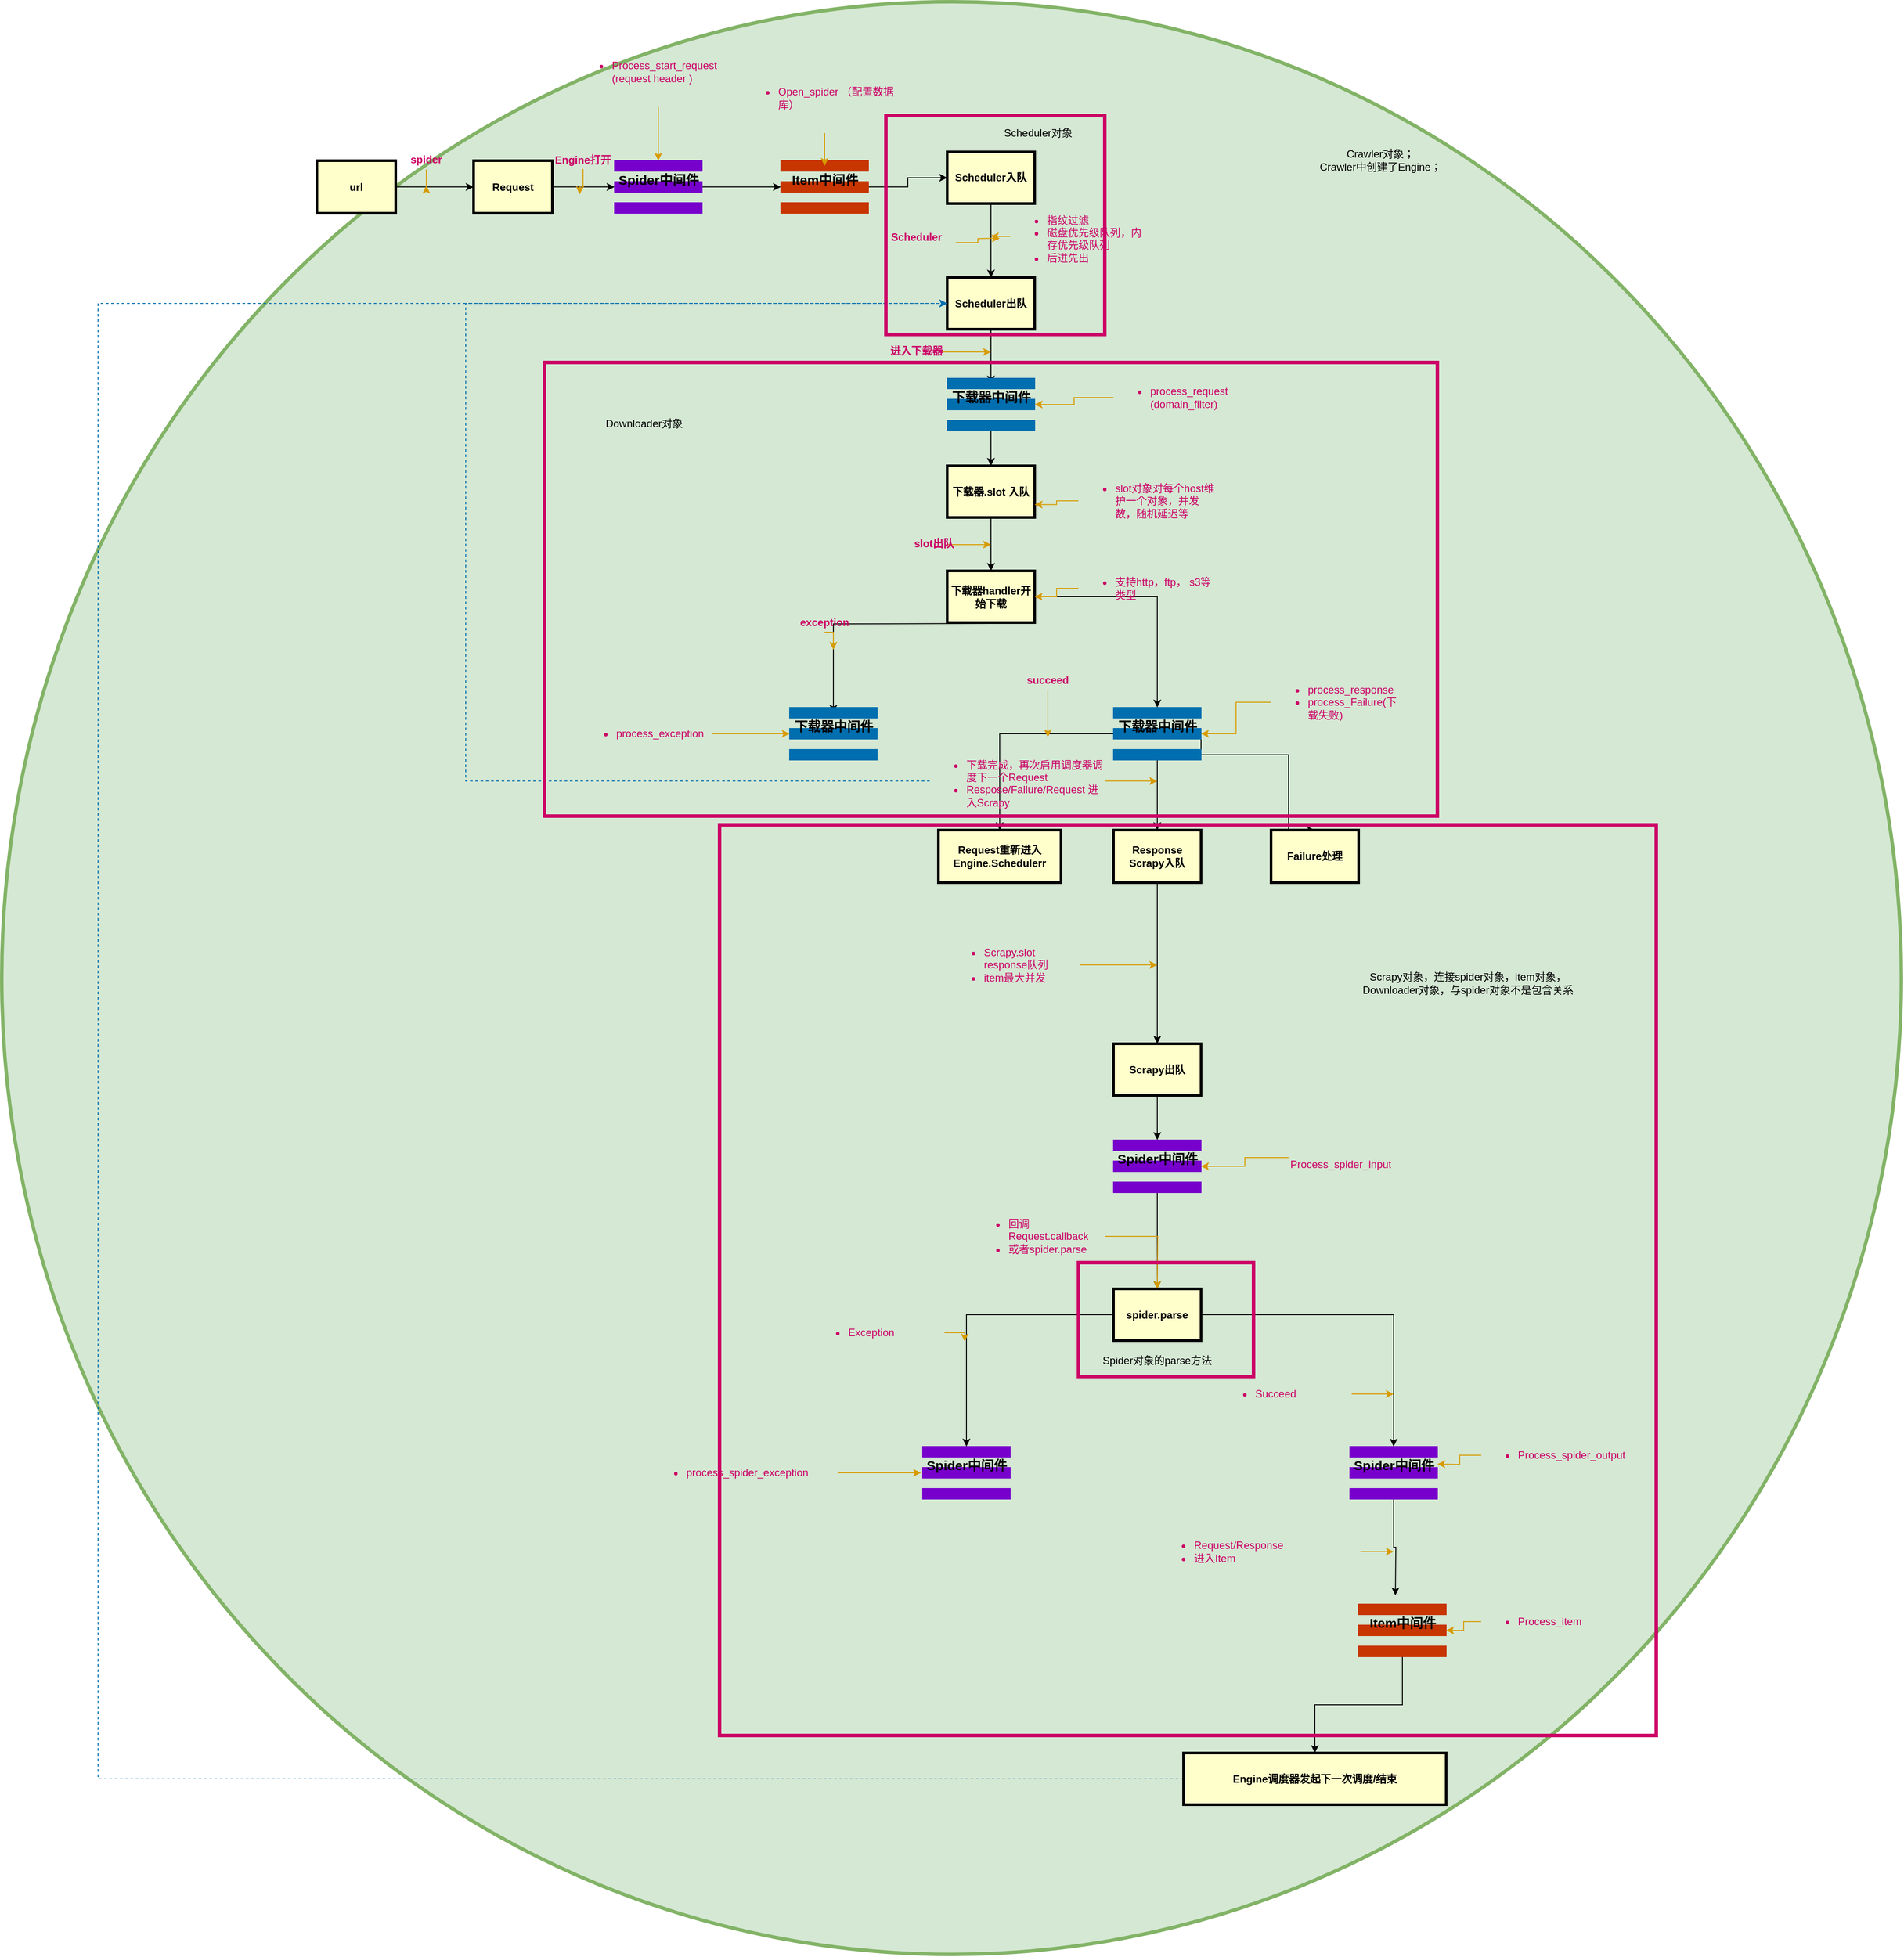 <mxfile version="12.4.9" type="github">
  <diagram name="Page-1" id="c7558073-3199-34d8-9f00-42111426c3f3">
    <mxGraphModel dx="2326" dy="836" grid="1" gridSize="10" guides="1" tooltips="1" connect="1" arrows="1" fold="1" page="1" pageScale="1" pageWidth="826" pageHeight="1169" background="#ffffff" math="0" shadow="0">
      <root>
        <mxCell id="0"/>
        <mxCell id="1" parent="0"/>
        <mxCell id="xk7yoR8FjMYQaXaveC59-111" value="&lt;span style=&quot;color: rgba(0 , 0 , 0 , 0) ; font-family: monospace ; font-size: 0px ; white-space: nowrap&quot;&gt;%3CmxGraphModel%3E%3Croot%3E%3CmxCell%20id%3D%220%22%2F%3E%3CmxCell%20id%3D%221%22%20parent%3D%220%22%2F%3E%3CmxCell%20id%3D%222%22%20value%3D%22%26lt%3Bul%20style%3D%26quot%3Bfont-size%3A%2012px%26quot%3B%26gt%3B%26lt%3Bli%26gt%3B%E6%8C%87%E7%BA%B9%E8%BF%87%E6%BB%A4%26lt%3B%2Fli%26gt%3B%26lt%3Bli%26gt%3B%E7%A3%81%E7%9B%98%E4%BC%98%E5%85%88%E7%BA%A7%E9%98%9F%E5%88%97%EF%BC%8C%E5%86%85%E5%AD%98%E4%BC%98%E5%85%88%E7%BA%A7%E9%98%9F%E5%88%97%26lt%3B%2Fli%26gt%3B%26lt%3Bli%26gt%3B%E5%90%8E%E8%BF%9B%E5%85%88%E5%87%BA%26lt%3B%2Fli%26gt%3B%26lt%3B%2Ful%26gt%3B%22%20style%3D%22text%3BstrokeColor%3Dnone%3BfillColor%3Dnone%3Bhtml%3D1%3BwhiteSpace%3Dwrap%3BverticalAlign%3Dmiddle%3Boverflow%3Dhidden%3BlabelBackgroundColor%3Dnone%3BfontSize%3D34%3BfontColor%3D%23CC0066%3Balign%3Dleft%3B%22%20vertex%3D%221%22%20parent%3D%221%22%3E%3CmxGeometry%20x%3D%22482%22%20y%3D%22308%22%20width%3D%22160%22%20height%3D%2280%22%20as%3D%22geometry%22%2F%3E%3C%2FmxCell%3E%3C%2Froot%3E%3C%2FmxGraphModel%3E&lt;/span&gt;" style="ellipse;whiteSpace=wrap;html=1;labelBackgroundColor=none;strokeColor=#82b366;strokeWidth=4;fillColor=#d5e8d4;fontSize=34;align=left;verticalAlign=top;spacingRight=4;spacingLeft=85;spacingTop=85;" vertex="1" parent="1">
          <mxGeometry x="-670" y="80" width="2170" height="2230" as="geometry"/>
        </mxCell>
        <mxCell id="xk7yoR8FjMYQaXaveC59-119" value="" style="edgeStyle=orthogonalEdgeStyle;rounded=0;orthogonalLoop=1;jettySize=auto;html=1;fontSize=34;fontColor=#0F0F0F;entryX=0;entryY=0.5;entryDx=0;entryDy=0;fillColor=#fff2cc;strokeColor=#000000;" edge="1" parent="1" source="4" target="14">
          <mxGeometry relative="1" as="geometry">
            <mxPoint x="-140" y="291.5" as="targetPoint"/>
          </mxGeometry>
        </mxCell>
        <mxCell id="4" value="url" style="whiteSpace=wrap;align=center;verticalAlign=middle;fontStyle=1;strokeWidth=3;fillColor=#FFFFCC" parent="1" vertex="1">
          <mxGeometry x="-310" y="261.5" width="90" height="60" as="geometry"/>
        </mxCell>
        <mxCell id="xk7yoR8FjMYQaXaveC59-117" value="" style="edgeStyle=orthogonalEdgeStyle;rounded=0;orthogonalLoop=1;jettySize=auto;html=1;fontSize=34;fontColor=#0F0F0F;entryX=0.5;entryY=1;entryDx=0;entryDy=0;" edge="1" parent="1" source="14" target="xk7yoR8FjMYQaXaveC59-192">
          <mxGeometry relative="1" as="geometry">
            <mxPoint x="410" y="281" as="targetPoint"/>
          </mxGeometry>
        </mxCell>
        <mxCell id="14" value="Request" style="whiteSpace=wrap;align=center;verticalAlign=middle;fontStyle=1;strokeWidth=3;fillColor=#FFFFCC" parent="1" vertex="1">
          <mxGeometry x="-131.0" y="261.5" width="90" height="60" as="geometry"/>
        </mxCell>
        <mxCell id="xk7yoR8FjMYQaXaveC59-191" style="edgeStyle=orthogonalEdgeStyle;rounded=0;orthogonalLoop=1;jettySize=auto;html=1;fontSize=34;fontColor=#CC0066;fillColor=#ffe6cc;strokeColor=#d79b00;" edge="1" parent="1" source="52">
          <mxGeometry relative="1" as="geometry">
            <mxPoint x="-185" y="290" as="targetPoint"/>
          </mxGeometry>
        </mxCell>
        <mxCell id="52" value="spider" style="text;spacingTop=-5;align=center;fontColor=#CC0066;fontStyle=1" parent="1" vertex="1">
          <mxGeometry x="-200" y="251.5" width="30" height="20" as="geometry"/>
        </mxCell>
        <mxCell id="xk7yoR8FjMYQaXaveC59-115" value="" style="edgeStyle=orthogonalEdgeStyle;rounded=0;orthogonalLoop=1;jettySize=auto;html=1;fontSize=34;" edge="1" parent="1" source="xk7yoR8FjMYQaXaveC59-93" target="xk7yoR8FjMYQaXaveC59-114">
          <mxGeometry relative="1" as="geometry"/>
        </mxCell>
        <mxCell id="xk7yoR8FjMYQaXaveC59-93" value="Scheduler入队" style="whiteSpace=wrap;align=center;verticalAlign=middle;fontStyle=1;strokeWidth=3;fillColor=#FFFFCC" vertex="1" parent="1">
          <mxGeometry x="410" y="251.5" width="100" height="59" as="geometry"/>
        </mxCell>
        <mxCell id="xk7yoR8FjMYQaXaveC59-124" value="" style="edgeStyle=orthogonalEdgeStyle;rounded=0;orthogonalLoop=1;jettySize=auto;html=1;fontSize=34;fontColor=#CC0066;entryX=0.1;entryY=0.5;entryDx=0;entryDy=0;entryPerimeter=0;" edge="1" parent="1" source="xk7yoR8FjMYQaXaveC59-114" target="xk7yoR8FjMYQaXaveC59-128">
          <mxGeometry relative="1" as="geometry">
            <mxPoint x="460" y="534" as="targetPoint"/>
          </mxGeometry>
        </mxCell>
        <mxCell id="xk7yoR8FjMYQaXaveC59-114" value="Scheduler出队" style="whiteSpace=wrap;align=center;verticalAlign=middle;fontStyle=1;strokeWidth=3;fillColor=#FFFFCC" vertex="1" parent="1">
          <mxGeometry x="410" y="395" width="100" height="59" as="geometry"/>
        </mxCell>
        <mxCell id="xk7yoR8FjMYQaXaveC59-156" value="" style="edgeStyle=orthogonalEdgeStyle;rounded=0;orthogonalLoop=1;jettySize=auto;html=1;fontSize=34;fontColor=#CC0066;fillColor=#ffe6cc;strokeColor=#d79b00;" edge="1" parent="1" source="xk7yoR8FjMYQaXaveC59-95">
          <mxGeometry relative="1" as="geometry">
            <mxPoint x="-10" y="300" as="targetPoint"/>
          </mxGeometry>
        </mxCell>
        <mxCell id="xk7yoR8FjMYQaXaveC59-95" value="Engine打开" style="text;spacingTop=-5;align=center;fontColor=#CC0066;fontStyle=1" vertex="1" parent="1">
          <mxGeometry x="-21" y="252" width="30" height="19" as="geometry"/>
        </mxCell>
        <mxCell id="xk7yoR8FjMYQaXaveC59-162" style="edgeStyle=orthogonalEdgeStyle;rounded=0;orthogonalLoop=1;jettySize=auto;html=1;fontSize=34;fontColor=#CC0066;fillColor=#ffe6cc;strokeColor=#d79b00;" edge="1" parent="1" source="xk7yoR8FjMYQaXaveC59-125">
          <mxGeometry relative="1" as="geometry">
            <mxPoint x="470" y="350" as="targetPoint"/>
          </mxGeometry>
        </mxCell>
        <mxCell id="xk7yoR8FjMYQaXaveC59-125" value="Scheduler" style="text;spacingTop=-5;align=center;fontColor=#CC0066;fontStyle=1" vertex="1" parent="1">
          <mxGeometry x="330" y="340" width="90" height="30" as="geometry"/>
        </mxCell>
        <mxCell id="xk7yoR8FjMYQaXaveC59-151" style="edgeStyle=orthogonalEdgeStyle;rounded=0;orthogonalLoop=1;jettySize=auto;html=1;entryX=-0.5;entryY=0.5;entryDx=0;entryDy=0;entryPerimeter=0;fontSize=34;fontColor=#CC0066;fillColor=#ffe6cc;strokeColor=#d79b00;" edge="1" parent="1" source="xk7yoR8FjMYQaXaveC59-126" target="xk7yoR8FjMYQaXaveC59-128">
          <mxGeometry relative="1" as="geometry"/>
        </mxCell>
        <mxCell id="xk7yoR8FjMYQaXaveC59-126" value="进入下载器" style="text;spacingTop=-5;align=center;fontColor=#CC0066;fontStyle=1" vertex="1" parent="1">
          <mxGeometry x="350" y="470" width="50" height="20" as="geometry"/>
        </mxCell>
        <mxCell id="xk7yoR8FjMYQaXaveC59-144" value="" style="edgeStyle=orthogonalEdgeStyle;rounded=0;orthogonalLoop=1;jettySize=auto;html=1;fontSize=34;fontColor=#CC0066;" edge="1" parent="1" source="xk7yoR8FjMYQaXaveC59-128" target="xk7yoR8FjMYQaXaveC59-138">
          <mxGeometry relative="1" as="geometry"/>
        </mxCell>
        <mxCell id="xk7yoR8FjMYQaXaveC59-128" value="&lt;p&gt;&lt;span style=&quot;font-size: 15px&quot;&gt;&lt;b&gt;&lt;font color=&quot;#000000&quot;&gt;下载器中间件&lt;/font&gt;&lt;/b&gt;&lt;/span&gt;&lt;/p&gt;" style="shape=parallelMarker;direction=south;html=1;outlineConnect=0;labelBackgroundColor=none;strokeColor=#006EAF;strokeWidth=4;fillColor=#1ba1e2;fontSize=34;fontColor=#ffffff;align=center;verticalAlign=middle;spacingBottom=30;" vertex="1" parent="1">
          <mxGeometry x="410" y="510" width="100" height="60" as="geometry"/>
        </mxCell>
        <mxCell id="xk7yoR8FjMYQaXaveC59-132" style="edgeStyle=orthogonalEdgeStyle;rounded=0;orthogonalLoop=1;jettySize=auto;html=1;fontSize=34;fontColor=#CC0066;fillColor=#ffe6cc;strokeColor=#d79b00;" edge="1" parent="1" source="xk7yoR8FjMYQaXaveC59-131">
          <mxGeometry relative="1" as="geometry">
            <mxPoint x="460" y="348" as="targetPoint"/>
          </mxGeometry>
        </mxCell>
        <mxCell id="xk7yoR8FjMYQaXaveC59-131" value="&lt;ul style=&quot;font-size: 12px&quot;&gt;&lt;li&gt;指纹过滤&lt;/li&gt;&lt;li&gt;磁盘优先级队列，内存优先级队列&lt;/li&gt;&lt;li&gt;后进先出&lt;/li&gt;&lt;/ul&gt;" style="text;strokeColor=none;fillColor=none;html=1;whiteSpace=wrap;verticalAlign=middle;overflow=hidden;labelBackgroundColor=none;fontSize=34;fontColor=#CC0066;align=left;" vertex="1" parent="1">
          <mxGeometry x="482" y="308" width="160" height="80" as="geometry"/>
        </mxCell>
        <mxCell id="xk7yoR8FjMYQaXaveC59-137" style="edgeStyle=orthogonalEdgeStyle;rounded=0;orthogonalLoop=1;jettySize=auto;html=1;fontSize=34;fontColor=#CC0066;fillColor=#ffe6cc;strokeColor=#d79b00;" edge="1" parent="1" source="xk7yoR8FjMYQaXaveC59-133" target="xk7yoR8FjMYQaXaveC59-128">
          <mxGeometry relative="1" as="geometry"/>
        </mxCell>
        <mxCell id="xk7yoR8FjMYQaXaveC59-133" value="&lt;ul style=&quot;font-size: 12px&quot;&gt;&lt;li&gt;process_request (domain_filter)&lt;/li&gt;&lt;/ul&gt;" style="text;strokeColor=none;fillColor=none;html=1;whiteSpace=wrap;verticalAlign=middle;overflow=hidden;labelBackgroundColor=none;fontSize=34;fontColor=#CC0066;align=left;" vertex="1" parent="1">
          <mxGeometry x="600" y="492" width="152" height="80" as="geometry"/>
        </mxCell>
        <mxCell id="xk7yoR8FjMYQaXaveC59-145" value="" style="edgeStyle=orthogonalEdgeStyle;rounded=0;orthogonalLoop=1;jettySize=auto;html=1;fontSize=34;fontColor=#CC0066;" edge="1" parent="1" source="xk7yoR8FjMYQaXaveC59-138" target="xk7yoR8FjMYQaXaveC59-142">
          <mxGeometry relative="1" as="geometry"/>
        </mxCell>
        <mxCell id="xk7yoR8FjMYQaXaveC59-138" value="下载器.slot 入队" style="whiteSpace=wrap;align=center;verticalAlign=middle;fontStyle=1;strokeWidth=3;fillColor=#FFFFCC" vertex="1" parent="1">
          <mxGeometry x="410" y="610" width="100" height="59" as="geometry"/>
        </mxCell>
        <mxCell id="xk7yoR8FjMYQaXaveC59-141" style="edgeStyle=orthogonalEdgeStyle;rounded=0;orthogonalLoop=1;jettySize=auto;html=1;entryX=1;entryY=0.75;entryDx=0;entryDy=0;fontSize=34;fontColor=#CC0066;fillColor=#ffe6cc;strokeColor=#d79b00;" edge="1" parent="1" source="xk7yoR8FjMYQaXaveC59-140" target="xk7yoR8FjMYQaXaveC59-138">
          <mxGeometry relative="1" as="geometry"/>
        </mxCell>
        <mxCell id="xk7yoR8FjMYQaXaveC59-140" value="&lt;ul style=&quot;font-size: 12px&quot;&gt;&lt;li&gt;slot对象对每个host维护一个对象，并发数，随机延迟等&lt;/li&gt;&lt;/ul&gt;" style="text;strokeColor=none;fillColor=none;html=1;whiteSpace=wrap;verticalAlign=middle;overflow=hidden;labelBackgroundColor=none;fontSize=34;fontColor=#CC0066;align=left;" vertex="1" parent="1">
          <mxGeometry x="560" y="610" width="160" height="80" as="geometry"/>
        </mxCell>
        <mxCell id="xk7yoR8FjMYQaXaveC59-177" style="edgeStyle=orthogonalEdgeStyle;rounded=0;orthogonalLoop=1;jettySize=auto;html=1;fontSize=34;fontColor=#CC0066;" edge="1" parent="1" source="xk7yoR8FjMYQaXaveC59-142" target="xk7yoR8FjMYQaXaveC59-176">
          <mxGeometry relative="1" as="geometry">
            <Array as="points">
              <mxPoint x="650" y="760"/>
            </Array>
          </mxGeometry>
        </mxCell>
        <mxCell id="xk7yoR8FjMYQaXaveC59-142" value="下载器handler开始下载" style="whiteSpace=wrap;align=center;verticalAlign=middle;fontStyle=1;strokeWidth=3;fillColor=#FFFFCC" vertex="1" parent="1">
          <mxGeometry x="410" y="730" width="100" height="59" as="geometry"/>
        </mxCell>
        <mxCell id="xk7yoR8FjMYQaXaveC59-148" value="" style="edgeStyle=orthogonalEdgeStyle;rounded=0;orthogonalLoop=1;jettySize=auto;html=1;fontSize=34;fontColor=#CC0066;fillColor=#ffe6cc;strokeColor=#d79b00;" edge="1" parent="1" source="xk7yoR8FjMYQaXaveC59-146">
          <mxGeometry relative="1" as="geometry">
            <mxPoint x="460" y="700" as="targetPoint"/>
          </mxGeometry>
        </mxCell>
        <mxCell id="xk7yoR8FjMYQaXaveC59-146" value="slot出队" style="text;spacingTop=-5;align=center;fontColor=#CC0066;fontStyle=1" vertex="1" parent="1">
          <mxGeometry x="380" y="690" width="30" height="20" as="geometry"/>
        </mxCell>
        <mxCell id="xk7yoR8FjMYQaXaveC59-165" style="edgeStyle=orthogonalEdgeStyle;rounded=0;orthogonalLoop=1;jettySize=auto;html=1;entryX=1;entryY=0.5;entryDx=0;entryDy=0;fontSize=34;fontColor=#CC0066;fillColor=#ffe6cc;strokeColor=#d79b00;" edge="1" parent="1" source="xk7yoR8FjMYQaXaveC59-164" target="xk7yoR8FjMYQaXaveC59-142">
          <mxGeometry relative="1" as="geometry"/>
        </mxCell>
        <mxCell id="xk7yoR8FjMYQaXaveC59-164" value="&lt;ul style=&quot;font-size: 12px&quot;&gt;&lt;li&gt;支持http，ftp， s3等类型&lt;/li&gt;&lt;/ul&gt;" style="text;strokeColor=none;fillColor=none;html=1;whiteSpace=wrap;verticalAlign=middle;overflow=hidden;labelBackgroundColor=none;fontSize=34;fontColor=#CC0066;align=left;" vertex="1" parent="1">
          <mxGeometry x="560" y="710" width="160" height="80" as="geometry"/>
        </mxCell>
        <mxCell id="xk7yoR8FjMYQaXaveC59-169" value="" style="edgeStyle=orthogonalEdgeStyle;rounded=0;orthogonalLoop=1;jettySize=auto;html=1;fontSize=34;fontColor=#CC0066;entryX=0.1;entryY=0.5;entryDx=0;entryDy=0;entryPerimeter=0;" edge="1" parent="1" target="xk7yoR8FjMYQaXaveC59-172">
          <mxGeometry relative="1" as="geometry">
            <mxPoint x="460" y="790" as="sourcePoint"/>
            <mxPoint x="280" y="910" as="targetPoint"/>
          </mxGeometry>
        </mxCell>
        <mxCell id="xk7yoR8FjMYQaXaveC59-172" value="&lt;p&gt;&lt;span style=&quot;font-size: 15px&quot;&gt;&lt;b&gt;&lt;font color=&quot;#000000&quot;&gt;下载器中间件&lt;/font&gt;&lt;/b&gt;&lt;/span&gt;&lt;/p&gt;" style="shape=parallelMarker;direction=south;html=1;outlineConnect=0;labelBackgroundColor=none;strokeColor=#006EAF;strokeWidth=4;fillColor=#1ba1e2;fontSize=34;fontColor=#ffffff;align=center;verticalAlign=middle;spacingBottom=30;" vertex="1" parent="1">
          <mxGeometry x="230" y="886" width="100" height="60" as="geometry"/>
        </mxCell>
        <mxCell id="xk7yoR8FjMYQaXaveC59-184" value="" style="edgeStyle=orthogonalEdgeStyle;rounded=0;orthogonalLoop=1;jettySize=auto;html=1;fontSize=34;fontColor=#CC0066;entryX=0.5;entryY=0;entryDx=0;entryDy=0;" edge="1" parent="1" source="xk7yoR8FjMYQaXaveC59-176" target="xk7yoR8FjMYQaXaveC59-182">
          <mxGeometry relative="1" as="geometry">
            <mxPoint x="650" y="1026" as="targetPoint"/>
          </mxGeometry>
        </mxCell>
        <mxCell id="xk7yoR8FjMYQaXaveC59-211" style="edgeStyle=orthogonalEdgeStyle;rounded=0;orthogonalLoop=1;jettySize=auto;html=1;entryX=0.5;entryY=0;entryDx=0;entryDy=0;fontSize=34;fontColor=#CC0066;" edge="1" parent="1" source="xk7yoR8FjMYQaXaveC59-176" target="xk7yoR8FjMYQaXaveC59-210">
          <mxGeometry relative="1" as="geometry"/>
        </mxCell>
        <mxCell id="xk7yoR8FjMYQaXaveC59-212" style="edgeStyle=orthogonalEdgeStyle;rounded=0;orthogonalLoop=1;jettySize=auto;html=1;entryX=0.5;entryY=0;entryDx=0;entryDy=0;fontSize=34;fontColor=#CC0066;exitX=0.5;exitY=0;exitDx=0;exitDy=0;" edge="1" parent="1" source="xk7yoR8FjMYQaXaveC59-176" target="xk7yoR8FjMYQaXaveC59-209">
          <mxGeometry relative="1" as="geometry">
            <mxPoint x="710" y="916" as="sourcePoint"/>
            <Array as="points">
              <mxPoint x="700" y="940"/>
              <mxPoint x="800" y="940"/>
              <mxPoint x="800" y="1026"/>
            </Array>
          </mxGeometry>
        </mxCell>
        <mxCell id="xk7yoR8FjMYQaXaveC59-176" value="&lt;p&gt;&lt;span style=&quot;font-size: 15px&quot;&gt;&lt;b&gt;&lt;font color=&quot;#000000&quot;&gt;下载器中间件&lt;/font&gt;&lt;/b&gt;&lt;/span&gt;&lt;/p&gt;" style="shape=parallelMarker;direction=south;html=1;outlineConnect=0;labelBackgroundColor=none;strokeColor=#006EAF;strokeWidth=4;fillColor=#1ba1e2;fontSize=34;fontColor=#ffffff;align=center;verticalAlign=middle;spacingBottom=30;" vertex="1" parent="1">
          <mxGeometry x="600" y="886" width="100" height="60" as="geometry"/>
        </mxCell>
        <mxCell id="xk7yoR8FjMYQaXaveC59-179" style="edgeStyle=orthogonalEdgeStyle;rounded=0;orthogonalLoop=1;jettySize=auto;html=1;entryX=0.5;entryY=0;entryDx=0;entryDy=0;fontSize=34;fontColor=#CC0066;fillColor=#ffe6cc;strokeColor=#d79b00;" edge="1" parent="1" source="xk7yoR8FjMYQaXaveC59-178" target="xk7yoR8FjMYQaXaveC59-176">
          <mxGeometry relative="1" as="geometry"/>
        </mxCell>
        <mxCell id="xk7yoR8FjMYQaXaveC59-178" value="&lt;ul style=&quot;font-size: 12px&quot;&gt;&lt;li&gt;process_response&amp;nbsp;&lt;/li&gt;&lt;li&gt;process_Failure(下载失败)&lt;/li&gt;&lt;/ul&gt;" style="text;strokeColor=none;fillColor=none;html=1;whiteSpace=wrap;verticalAlign=middle;overflow=hidden;labelBackgroundColor=none;fontSize=34;fontColor=#CC0066;align=left;" vertex="1" parent="1">
          <mxGeometry x="780" y="840" width="152" height="80" as="geometry"/>
        </mxCell>
        <mxCell id="xk7yoR8FjMYQaXaveC59-181" style="edgeStyle=orthogonalEdgeStyle;rounded=0;orthogonalLoop=1;jettySize=auto;html=1;entryX=0.5;entryY=1;entryDx=0;entryDy=0;fontSize=34;fontColor=#CC0066;fillColor=#ffe6cc;strokeColor=#d79b00;" edge="1" parent="1" source="xk7yoR8FjMYQaXaveC59-180" target="xk7yoR8FjMYQaXaveC59-172">
          <mxGeometry relative="1" as="geometry"/>
        </mxCell>
        <mxCell id="xk7yoR8FjMYQaXaveC59-180" value="&lt;ul style=&quot;font-size: 12px&quot;&gt;&lt;li&gt;process_exception&lt;/li&gt;&lt;/ul&gt;" style="text;strokeColor=none;fillColor=none;html=1;whiteSpace=wrap;verticalAlign=middle;overflow=hidden;labelBackgroundColor=none;fontSize=34;fontColor=#CC0066;align=left;" vertex="1" parent="1">
          <mxGeometry x="-10" y="876" width="152" height="80" as="geometry"/>
        </mxCell>
        <mxCell id="xk7yoR8FjMYQaXaveC59-216" style="edgeStyle=orthogonalEdgeStyle;rounded=0;orthogonalLoop=1;jettySize=auto;html=1;entryX=0.5;entryY=0;entryDx=0;entryDy=0;fontSize=34;fontColor=#CC0066;" edge="1" parent="1" source="xk7yoR8FjMYQaXaveC59-182" target="xk7yoR8FjMYQaXaveC59-190">
          <mxGeometry relative="1" as="geometry"/>
        </mxCell>
        <mxCell id="xk7yoR8FjMYQaXaveC59-182" value="Response Scrapy入队" style="whiteSpace=wrap;align=center;verticalAlign=middle;fontStyle=1;strokeWidth=3;fillColor=#FFFFCC" vertex="1" parent="1">
          <mxGeometry x="600" y="1026" width="100" height="60" as="geometry"/>
        </mxCell>
        <mxCell id="xk7yoR8FjMYQaXaveC59-202" style="edgeStyle=orthogonalEdgeStyle;rounded=0;orthogonalLoop=1;jettySize=auto;html=1;entryX=0;entryY=0.5;entryDx=0;entryDy=0;fontSize=34;fontColor=#CC0066;fillColor=#1ba1e2;strokeColor=#006EAF;dashed=1;" edge="1" parent="1" source="xk7yoR8FjMYQaXaveC59-186" target="xk7yoR8FjMYQaXaveC59-114">
          <mxGeometry relative="1" as="geometry">
            <Array as="points">
              <mxPoint x="-140" y="970"/>
              <mxPoint x="-140" y="425"/>
            </Array>
          </mxGeometry>
        </mxCell>
        <mxCell id="xk7yoR8FjMYQaXaveC59-215" style="edgeStyle=orthogonalEdgeStyle;rounded=0;orthogonalLoop=1;jettySize=auto;html=1;fontSize=34;fontColor=#CC0066;fillColor=#ffe6cc;strokeColor=#d79b00;" edge="1" parent="1" source="xk7yoR8FjMYQaXaveC59-186">
          <mxGeometry relative="1" as="geometry">
            <mxPoint x="650" y="970" as="targetPoint"/>
          </mxGeometry>
        </mxCell>
        <mxCell id="xk7yoR8FjMYQaXaveC59-186" value="&lt;ul style=&quot;font-size: 12px&quot;&gt;&lt;li&gt;下载完成，再次启用调度器调度下一个Request&lt;/li&gt;&lt;li&gt;Respose/Failure/Request 进入Scrapy&lt;/li&gt;&lt;/ul&gt;" style="text;strokeColor=none;fillColor=none;html=1;whiteSpace=wrap;verticalAlign=middle;overflow=hidden;labelBackgroundColor=none;fontSize=34;fontColor=#CC0066;align=left;" vertex="1" parent="1">
          <mxGeometry x="390" y="930" width="200" height="80" as="geometry"/>
        </mxCell>
        <mxCell id="xk7yoR8FjMYQaXaveC59-223" style="edgeStyle=orthogonalEdgeStyle;rounded=0;orthogonalLoop=1;jettySize=auto;html=1;fontSize=34;fontColor=#CC0066;" edge="1" parent="1" source="xk7yoR8FjMYQaXaveC59-190" target="xk7yoR8FjMYQaXaveC59-219">
          <mxGeometry relative="1" as="geometry"/>
        </mxCell>
        <mxCell id="xk7yoR8FjMYQaXaveC59-190" value="Scrapy出队" style="whiteSpace=wrap;align=center;verticalAlign=middle;fontStyle=1;strokeWidth=3;fillColor=#FFFFCC" vertex="1" parent="1">
          <mxGeometry x="600" y="1270" width="100" height="59" as="geometry"/>
        </mxCell>
        <mxCell id="xk7yoR8FjMYQaXaveC59-193" style="edgeStyle=orthogonalEdgeStyle;rounded=0;orthogonalLoop=1;jettySize=auto;html=1;entryX=0;entryY=0.5;entryDx=0;entryDy=0;fontSize=34;fontColor=#CC0066;" edge="1" parent="1" source="xk7yoR8FjMYQaXaveC59-196" target="xk7yoR8FjMYQaXaveC59-93">
          <mxGeometry relative="1" as="geometry"/>
        </mxCell>
        <mxCell id="xk7yoR8FjMYQaXaveC59-198" style="edgeStyle=orthogonalEdgeStyle;rounded=0;orthogonalLoop=1;jettySize=auto;html=1;entryX=0.5;entryY=1;entryDx=0;entryDy=0;fontSize=34;fontColor=#CC0066;" edge="1" parent="1" source="xk7yoR8FjMYQaXaveC59-192" target="xk7yoR8FjMYQaXaveC59-196">
          <mxGeometry relative="1" as="geometry"/>
        </mxCell>
        <mxCell id="xk7yoR8FjMYQaXaveC59-192" value="&lt;p&gt;&lt;span style=&quot;font-size: 15px&quot;&gt;&lt;b&gt;&lt;font color=&quot;#000000&quot;&gt;Spider中间件&lt;/font&gt;&lt;/b&gt;&lt;/span&gt;&lt;/p&gt;" style="shape=parallelMarker;direction=south;html=1;outlineConnect=0;labelBackgroundColor=none;strokeColor=#7700CC;strokeWidth=4;fillColor=#aa00ff;fontSize=34;fontColor=#ffffff;align=center;verticalAlign=middle;spacingBottom=30;" vertex="1" parent="1">
          <mxGeometry x="30" y="261.5" width="100" height="60" as="geometry"/>
        </mxCell>
        <mxCell id="xk7yoR8FjMYQaXaveC59-195" style="edgeStyle=orthogonalEdgeStyle;rounded=0;orthogonalLoop=1;jettySize=auto;html=1;fontSize=34;fontColor=#CC0066;fillColor=#ffe6cc;strokeColor=#d79b00;" edge="1" parent="1" source="xk7yoR8FjMYQaXaveC59-194" target="xk7yoR8FjMYQaXaveC59-192">
          <mxGeometry relative="1" as="geometry"/>
        </mxCell>
        <mxCell id="xk7yoR8FjMYQaXaveC59-196" value="&lt;p&gt;&lt;span style=&quot;font-size: 15px&quot;&gt;&lt;b&gt;&lt;font color=&quot;#000000&quot;&gt;Item中间件&lt;/font&gt;&lt;/b&gt;&lt;/span&gt;&lt;/p&gt;" style="shape=parallelMarker;direction=south;html=1;outlineConnect=0;labelBackgroundColor=none;strokeColor=#C73500;strokeWidth=4;fillColor=#fa6800;fontSize=34;fontColor=#ffffff;align=center;verticalAlign=middle;spacingBottom=30;" vertex="1" parent="1">
          <mxGeometry x="220" y="261.5" width="100" height="60" as="geometry"/>
        </mxCell>
        <mxCell id="xk7yoR8FjMYQaXaveC59-200" style="edgeStyle=orthogonalEdgeStyle;rounded=0;orthogonalLoop=1;jettySize=auto;html=1;entryX=0.1;entryY=0.5;entryDx=0;entryDy=0;entryPerimeter=0;fontSize=34;fontColor=#CC0066;fillColor=#ffe6cc;strokeColor=#d79b00;" edge="1" parent="1" source="xk7yoR8FjMYQaXaveC59-199" target="xk7yoR8FjMYQaXaveC59-196">
          <mxGeometry relative="1" as="geometry"/>
        </mxCell>
        <mxCell id="xk7yoR8FjMYQaXaveC59-199" value="&lt;ul style=&quot;font-size: 12px&quot;&gt;&lt;li&gt;Open_spider （配置数据库）&lt;/li&gt;&lt;/ul&gt;" style="text;strokeColor=none;fillColor=none;html=1;whiteSpace=wrap;verticalAlign=middle;overflow=hidden;labelBackgroundColor=none;fontSize=34;fontColor=#CC0066;align=left;" vertex="1" parent="1">
          <mxGeometry x="175" y="150" width="190" height="80" as="geometry"/>
        </mxCell>
        <mxCell id="xk7yoR8FjMYQaXaveC59-204" value="slot出队" style="text;spacingTop=-5;align=center;fontColor=#CC0066;fontStyle=1" vertex="1" parent="1">
          <mxGeometry x="380" y="690" width="30" height="20" as="geometry"/>
        </mxCell>
        <mxCell id="xk7yoR8FjMYQaXaveC59-206" style="edgeStyle=orthogonalEdgeStyle;rounded=0;orthogonalLoop=1;jettySize=auto;html=1;exitX=0.5;exitY=1;exitDx=0;exitDy=0;fontSize=34;fontColor=#CC0066;fillColor=#ffe6cc;strokeColor=#d79b00;" edge="1" parent="1" source="xk7yoR8FjMYQaXaveC59-205">
          <mxGeometry relative="1" as="geometry">
            <mxPoint x="280" y="820" as="targetPoint"/>
          </mxGeometry>
        </mxCell>
        <mxCell id="xk7yoR8FjMYQaXaveC59-205" value="exception" style="text;spacingTop=-5;align=center;fontColor=#CC0066;fontStyle=1" vertex="1" parent="1">
          <mxGeometry x="255" y="780" width="30" height="20" as="geometry"/>
        </mxCell>
        <mxCell id="xk7yoR8FjMYQaXaveC59-208" style="edgeStyle=orthogonalEdgeStyle;rounded=0;orthogonalLoop=1;jettySize=auto;html=1;fontSize=34;fontColor=#CC0066;fillColor=#ffe6cc;strokeColor=#d79b00;" edge="1" parent="1" source="xk7yoR8FjMYQaXaveC59-207">
          <mxGeometry relative="1" as="geometry">
            <mxPoint x="525" y="920" as="targetPoint"/>
          </mxGeometry>
        </mxCell>
        <mxCell id="xk7yoR8FjMYQaXaveC59-207" value="succeed" style="text;spacingTop=-5;align=center;fontColor=#CC0066;fontStyle=1" vertex="1" parent="1">
          <mxGeometry x="510" y="846" width="30" height="20" as="geometry"/>
        </mxCell>
        <mxCell id="xk7yoR8FjMYQaXaveC59-209" value="Failure处理" style="whiteSpace=wrap;align=center;verticalAlign=middle;fontStyle=1;strokeWidth=3;fillColor=#FFFFCC" vertex="1" parent="1">
          <mxGeometry x="780" y="1026" width="100" height="60" as="geometry"/>
        </mxCell>
        <mxCell id="xk7yoR8FjMYQaXaveC59-210" value="Request重新进入Engine.Schedulerr" style="whiteSpace=wrap;align=center;verticalAlign=middle;fontStyle=1;strokeWidth=3;fillColor=#FFFFCC" vertex="1" parent="1">
          <mxGeometry x="400" y="1026" width="140" height="60" as="geometry"/>
        </mxCell>
        <mxCell id="xk7yoR8FjMYQaXaveC59-218" style="edgeStyle=orthogonalEdgeStyle;rounded=0;orthogonalLoop=1;jettySize=auto;html=1;fontSize=34;fontColor=#CC0066;fillColor=#ffe6cc;strokeColor=#d79b00;" edge="1" parent="1" source="xk7yoR8FjMYQaXaveC59-217">
          <mxGeometry relative="1" as="geometry">
            <mxPoint x="650" y="1180" as="targetPoint"/>
          </mxGeometry>
        </mxCell>
        <mxCell id="xk7yoR8FjMYQaXaveC59-217" value="&lt;ul style=&quot;font-size: 12px&quot;&gt;&lt;li&gt;Scrapy.slot response队列&lt;/li&gt;&lt;li&gt;item最大并发&lt;/li&gt;&lt;/ul&gt;" style="text;strokeColor=none;fillColor=none;html=1;whiteSpace=wrap;verticalAlign=middle;overflow=hidden;labelBackgroundColor=none;fontSize=34;fontColor=#CC0066;align=left;" vertex="1" parent="1">
          <mxGeometry x="410" y="1140" width="152" height="80" as="geometry"/>
        </mxCell>
        <mxCell id="xk7yoR8FjMYQaXaveC59-224" style="edgeStyle=orthogonalEdgeStyle;rounded=0;orthogonalLoop=1;jettySize=auto;html=1;entryX=0.5;entryY=0;entryDx=0;entryDy=0;fontSize=34;fontColor=#CC0066;" edge="1" parent="1" source="xk7yoR8FjMYQaXaveC59-219" target="xk7yoR8FjMYQaXaveC59-222">
          <mxGeometry relative="1" as="geometry"/>
        </mxCell>
        <mxCell id="xk7yoR8FjMYQaXaveC59-219" value="&lt;p&gt;&lt;span style=&quot;font-size: 15px&quot;&gt;&lt;b&gt;&lt;font color=&quot;#000000&quot;&gt;Spider中间件&lt;/font&gt;&lt;/b&gt;&lt;/span&gt;&lt;/p&gt;" style="shape=parallelMarker;direction=south;html=1;outlineConnect=0;labelBackgroundColor=none;strokeColor=#7700CC;strokeWidth=4;fillColor=#aa00ff;fontSize=34;fontColor=#ffffff;align=center;verticalAlign=middle;spacingBottom=30;" vertex="1" parent="1">
          <mxGeometry x="600" y="1380" width="100" height="60" as="geometry"/>
        </mxCell>
        <mxCell id="xk7yoR8FjMYQaXaveC59-220" value="&lt;p&gt;&lt;span style=&quot;font-size: 15px&quot;&gt;&lt;b&gt;&lt;font color=&quot;#000000&quot;&gt;Spider中间件&lt;/font&gt;&lt;/b&gt;&lt;/span&gt;&lt;/p&gt;" style="shape=parallelMarker;direction=south;html=1;outlineConnect=0;labelBackgroundColor=none;strokeColor=#7700CC;strokeWidth=4;fillColor=#aa00ff;fontSize=34;fontColor=#ffffff;align=center;verticalAlign=middle;spacingBottom=30;" vertex="1" parent="1">
          <mxGeometry x="382" y="1730" width="100" height="60" as="geometry"/>
        </mxCell>
        <mxCell id="xk7yoR8FjMYQaXaveC59-237" style="edgeStyle=orthogonalEdgeStyle;rounded=0;orthogonalLoop=1;jettySize=auto;html=1;entryX=0.5;entryY=0;entryDx=0;entryDy=0;fontSize=34;fontColor=#CC0066;" edge="1" parent="1" source="xk7yoR8FjMYQaXaveC59-221">
          <mxGeometry relative="1" as="geometry">
            <mxPoint x="922" y="1900" as="targetPoint"/>
          </mxGeometry>
        </mxCell>
        <mxCell id="xk7yoR8FjMYQaXaveC59-221" value="&lt;p&gt;&lt;span style=&quot;font-size: 15px&quot;&gt;&lt;b&gt;&lt;font color=&quot;#000000&quot;&gt;Spider中间件&lt;/font&gt;&lt;/b&gt;&lt;/span&gt;&lt;/p&gt;" style="shape=parallelMarker;direction=south;html=1;outlineConnect=0;labelBackgroundColor=none;strokeColor=#7700CC;strokeWidth=4;fillColor=#aa00ff;fontSize=34;fontColor=#ffffff;align=center;verticalAlign=middle;spacingBottom=30;" vertex="1" parent="1">
          <mxGeometry x="870" y="1730" width="100" height="60" as="geometry"/>
        </mxCell>
        <mxCell id="xk7yoR8FjMYQaXaveC59-225" style="edgeStyle=orthogonalEdgeStyle;rounded=0;orthogonalLoop=1;jettySize=auto;html=1;fontSize=34;fontColor=#CC0066;" edge="1" parent="1" source="xk7yoR8FjMYQaXaveC59-222" target="xk7yoR8FjMYQaXaveC59-220">
          <mxGeometry relative="1" as="geometry"/>
        </mxCell>
        <mxCell id="xk7yoR8FjMYQaXaveC59-226" style="edgeStyle=orthogonalEdgeStyle;rounded=0;orthogonalLoop=1;jettySize=auto;html=1;fontSize=34;fontColor=#CC0066;" edge="1" parent="1" source="xk7yoR8FjMYQaXaveC59-222" target="xk7yoR8FjMYQaXaveC59-221">
          <mxGeometry relative="1" as="geometry"/>
        </mxCell>
        <mxCell id="xk7yoR8FjMYQaXaveC59-222" value="spider.parse" style="whiteSpace=wrap;align=center;verticalAlign=middle;fontStyle=1;strokeWidth=3;fillColor=#FFFFCC" vertex="1" parent="1">
          <mxGeometry x="600" y="1550" width="100" height="59" as="geometry"/>
        </mxCell>
        <mxCell id="xk7yoR8FjMYQaXaveC59-233" style="edgeStyle=orthogonalEdgeStyle;rounded=0;orthogonalLoop=1;jettySize=auto;html=1;entryX=0.5;entryY=0;entryDx=0;entryDy=0;fontSize=34;fontColor=#CC0066;fillColor=#ffe6cc;strokeColor=#d79b00;" edge="1" parent="1" source="xk7yoR8FjMYQaXaveC59-227" target="xk7yoR8FjMYQaXaveC59-219">
          <mxGeometry relative="1" as="geometry"/>
        </mxCell>
        <mxCell id="xk7yoR8FjMYQaXaveC59-227" value="&lt;div&gt;&lt;span style=&quot;font-size: 12px&quot;&gt;Process_spider_input&lt;/span&gt;&lt;/div&gt;" style="text;strokeColor=none;fillColor=none;html=1;whiteSpace=wrap;verticalAlign=middle;overflow=hidden;labelBackgroundColor=none;fontSize=34;fontColor=#CC0066;align=left;" vertex="1" parent="1">
          <mxGeometry x="800" y="1360" width="152" height="80" as="geometry"/>
        </mxCell>
        <mxCell id="xk7yoR8FjMYQaXaveC59-251" style="edgeStyle=orthogonalEdgeStyle;rounded=0;orthogonalLoop=1;jettySize=auto;html=1;exitX=1;exitY=0.5;exitDx=0;exitDy=0;strokeColor=#d79b00;fontSize=34;fontColor=#CC0066;fillColor=#ffe6cc;" edge="1" parent="1" source="xk7yoR8FjMYQaXaveC59-228">
          <mxGeometry relative="1" as="geometry">
            <mxPoint x="380" y="1760" as="targetPoint"/>
          </mxGeometry>
        </mxCell>
        <mxCell id="xk7yoR8FjMYQaXaveC59-228" value="&lt;ul style=&quot;font-size: 12px&quot;&gt;&lt;li&gt;process_spider_exception&lt;/li&gt;&lt;/ul&gt;" style="text;strokeColor=none;fillColor=none;html=1;whiteSpace=wrap;verticalAlign=middle;overflow=hidden;labelBackgroundColor=none;fontSize=34;fontColor=#CC0066;align=left;" vertex="1" parent="1">
          <mxGeometry x="70" y="1720" width="215" height="80" as="geometry"/>
        </mxCell>
        <mxCell id="xk7yoR8FjMYQaXaveC59-235" style="edgeStyle=orthogonalEdgeStyle;rounded=0;orthogonalLoop=1;jettySize=auto;html=1;fontSize=34;fontColor=#CC0066;fillColor=#ffe6cc;strokeColor=#d79b00;" edge="1" parent="1" source="xk7yoR8FjMYQaXaveC59-229">
          <mxGeometry relative="1" as="geometry">
            <mxPoint x="970" y="1750" as="targetPoint"/>
          </mxGeometry>
        </mxCell>
        <mxCell id="xk7yoR8FjMYQaXaveC59-229" value="&lt;ul style=&quot;font-size: 12px&quot;&gt;&lt;li&gt;Process_spider_output&lt;/li&gt;&lt;/ul&gt;" style="text;strokeColor=none;fillColor=none;html=1;whiteSpace=wrap;verticalAlign=middle;overflow=hidden;labelBackgroundColor=none;fontSize=34;fontColor=#CC0066;align=left;" vertex="1" parent="1">
          <mxGeometry x="1020" y="1700" width="200" height="80" as="geometry"/>
        </mxCell>
        <mxCell id="xk7yoR8FjMYQaXaveC59-249" style="edgeStyle=orthogonalEdgeStyle;rounded=0;orthogonalLoop=1;jettySize=auto;html=1;exitX=1;exitY=0.5;exitDx=0;exitDy=0;strokeColor=#d79b00;fontSize=34;fontColor=#CC0066;fillColor=#ffe6cc;" edge="1" parent="1" source="xk7yoR8FjMYQaXaveC59-230">
          <mxGeometry relative="1" as="geometry">
            <mxPoint x="430" y="1610" as="targetPoint"/>
          </mxGeometry>
        </mxCell>
        <mxCell id="xk7yoR8FjMYQaXaveC59-230" value="&lt;ul style=&quot;font-size: 12px&quot;&gt;&lt;li&gt;Exception&lt;/li&gt;&lt;/ul&gt;" style="text;strokeColor=none;fillColor=none;html=1;whiteSpace=wrap;verticalAlign=middle;overflow=hidden;labelBackgroundColor=none;fontSize=34;fontColor=#CC0066;align=left;" vertex="1" parent="1">
          <mxGeometry x="255" y="1560" width="152" height="80" as="geometry"/>
        </mxCell>
        <mxCell id="xk7yoR8FjMYQaXaveC59-250" style="edgeStyle=orthogonalEdgeStyle;rounded=0;orthogonalLoop=1;jettySize=auto;html=1;exitX=1;exitY=0.5;exitDx=0;exitDy=0;strokeColor=#d79b00;fontSize=34;fontColor=#CC0066;fillColor=#ffe6cc;" edge="1" parent="1" source="xk7yoR8FjMYQaXaveC59-231">
          <mxGeometry relative="1" as="geometry">
            <mxPoint x="920" y="1670" as="targetPoint"/>
          </mxGeometry>
        </mxCell>
        <mxCell id="xk7yoR8FjMYQaXaveC59-231" value="&lt;ul style=&quot;font-size: 12px&quot;&gt;&lt;li&gt;Succeed&lt;/li&gt;&lt;/ul&gt;" style="text;strokeColor=none;fillColor=none;html=1;whiteSpace=wrap;verticalAlign=middle;overflow=hidden;labelBackgroundColor=none;fontSize=34;fontColor=#CC0066;align=left;" vertex="1" parent="1">
          <mxGeometry x="720" y="1630" width="152" height="80" as="geometry"/>
        </mxCell>
        <mxCell id="xk7yoR8FjMYQaXaveC59-234" style="edgeStyle=orthogonalEdgeStyle;rounded=0;orthogonalLoop=1;jettySize=auto;html=1;fontSize=34;fontColor=#CC0066;fillColor=#ffe6cc;strokeColor=#d79b00;" edge="1" parent="1" source="xk7yoR8FjMYQaXaveC59-232">
          <mxGeometry relative="1" as="geometry">
            <mxPoint x="650" y="1550" as="targetPoint"/>
          </mxGeometry>
        </mxCell>
        <mxCell id="xk7yoR8FjMYQaXaveC59-232" value="&lt;ul style=&quot;font-size: 12px&quot;&gt;&lt;li&gt;回调Request.callback&lt;/li&gt;&lt;li&gt;或者spider.parse&lt;/li&gt;&lt;/ul&gt;" style="text;strokeColor=none;fillColor=none;html=1;whiteSpace=wrap;verticalAlign=middle;overflow=hidden;labelBackgroundColor=none;fontSize=34;fontColor=#CC0066;align=left;" vertex="1" parent="1">
          <mxGeometry x="438" y="1450" width="152" height="80" as="geometry"/>
        </mxCell>
        <mxCell id="xk7yoR8FjMYQaXaveC59-239" style="edgeStyle=orthogonalEdgeStyle;rounded=0;orthogonalLoop=1;jettySize=auto;html=1;fontSize=34;fontColor=#CC0066;fillColor=#ffe6cc;strokeColor=#d79b00;" edge="1" parent="1" source="xk7yoR8FjMYQaXaveC59-238">
          <mxGeometry relative="1" as="geometry">
            <mxPoint x="920" y="1850" as="targetPoint"/>
          </mxGeometry>
        </mxCell>
        <mxCell id="xk7yoR8FjMYQaXaveC59-238" value="&lt;ul style=&quot;font-size: 12px&quot;&gt;&lt;li&gt;Request/Response&amp;nbsp;&lt;/li&gt;&lt;li&gt;进入Item&lt;/li&gt;&lt;/ul&gt;" style="text;strokeColor=none;fillColor=none;html=1;whiteSpace=wrap;verticalAlign=middle;overflow=hidden;labelBackgroundColor=none;fontSize=34;fontColor=#CC0066;align=left;" vertex="1" parent="1">
          <mxGeometry x="650" y="1810" width="232" height="80" as="geometry"/>
        </mxCell>
        <mxCell id="xk7yoR8FjMYQaXaveC59-244" style="edgeStyle=orthogonalEdgeStyle;rounded=0;orthogonalLoop=1;jettySize=auto;html=1;entryX=0.5;entryY=0;entryDx=0;entryDy=0;fontSize=34;fontColor=#CC0066;" edge="1" parent="1" source="xk7yoR8FjMYQaXaveC59-240" target="xk7yoR8FjMYQaXaveC59-243">
          <mxGeometry relative="1" as="geometry"/>
        </mxCell>
        <mxCell id="xk7yoR8FjMYQaXaveC59-240" value="&lt;p&gt;&lt;span style=&quot;font-size: 15px&quot;&gt;&lt;b&gt;&lt;font color=&quot;#000000&quot;&gt;Item中间件&lt;/font&gt;&lt;/b&gt;&lt;/span&gt;&lt;/p&gt;" style="shape=parallelMarker;direction=south;html=1;outlineConnect=0;labelBackgroundColor=none;strokeColor=#C73500;strokeWidth=4;fillColor=#fa6800;fontSize=34;fontColor=#ffffff;align=center;verticalAlign=middle;spacingBottom=30;" vertex="1" parent="1">
          <mxGeometry x="880" y="1910" width="100" height="60" as="geometry"/>
        </mxCell>
        <mxCell id="xk7yoR8FjMYQaXaveC59-242" style="edgeStyle=orthogonalEdgeStyle;rounded=0;orthogonalLoop=1;jettySize=auto;html=1;fontSize=34;fontColor=#CC0066;fillColor=#ffe6cc;strokeColor=#d79b00;" edge="1" parent="1" source="xk7yoR8FjMYQaXaveC59-241" target="xk7yoR8FjMYQaXaveC59-240">
          <mxGeometry relative="1" as="geometry"/>
        </mxCell>
        <mxCell id="xk7yoR8FjMYQaXaveC59-241" value="&lt;ul style=&quot;font-size: 12px&quot;&gt;&lt;li&gt;Process_item&lt;/li&gt;&lt;/ul&gt;" style="text;strokeColor=none;fillColor=none;html=1;whiteSpace=wrap;verticalAlign=middle;overflow=hidden;labelBackgroundColor=none;fontSize=34;fontColor=#CC0066;align=left;" vertex="1" parent="1">
          <mxGeometry x="1020" y="1890" width="200" height="80" as="geometry"/>
        </mxCell>
        <mxCell id="xk7yoR8FjMYQaXaveC59-246" style="edgeStyle=orthogonalEdgeStyle;rounded=0;orthogonalLoop=1;jettySize=auto;html=1;fontSize=34;fontColor=#CC0066;entryX=0;entryY=0.5;entryDx=0;entryDy=0;dashed=1;fillColor=#1ba1e2;strokeColor=#006EAF;" edge="1" parent="1" source="xk7yoR8FjMYQaXaveC59-243" target="xk7yoR8FjMYQaXaveC59-114">
          <mxGeometry relative="1" as="geometry">
            <mxPoint x="-564.667" y="690" as="targetPoint"/>
            <Array as="points">
              <mxPoint x="-560" y="2110"/>
              <mxPoint x="-560" y="425"/>
            </Array>
          </mxGeometry>
        </mxCell>
        <mxCell id="xk7yoR8FjMYQaXaveC59-243" value="Engine调度器发起下一次调度/结束" style="whiteSpace=wrap;align=center;verticalAlign=middle;fontStyle=1;strokeWidth=3;fillColor=#FFFFCC" vertex="1" parent="1">
          <mxGeometry x="680" y="2080" width="300" height="59" as="geometry"/>
        </mxCell>
        <mxCell id="xk7yoR8FjMYQaXaveC59-194" value="&lt;ul style=&quot;font-size: 12px&quot;&gt;&lt;li&gt;Process_start_request (request header )&lt;/li&gt;&lt;/ul&gt;" style="text;strokeColor=none;fillColor=none;html=1;whiteSpace=wrap;verticalAlign=middle;overflow=hidden;labelBackgroundColor=none;fontSize=34;fontColor=#CC0066;align=left;" vertex="1" parent="1">
          <mxGeometry x="-15" y="120" width="190" height="80" as="geometry"/>
        </mxCell>
        <mxCell id="xk7yoR8FjMYQaXaveC59-253" value="" style="whiteSpace=wrap;html=1;aspect=fixed;labelBackgroundColor=none;strokeColor=#CC0066;strokeWidth=4;fillColor=none;fontSize=34;fontColor=#CC0066;align=left;" vertex="1" parent="1">
          <mxGeometry x="340" y="210" width="250" height="250" as="geometry"/>
        </mxCell>
        <mxCell id="xk7yoR8FjMYQaXaveC59-255" value="" style="rounded=0;whiteSpace=wrap;html=1;labelBackgroundColor=none;strokeColor=#CC0066;strokeWidth=4;fillColor=none;fontSize=34;fontColor=#CC0066;align=left;" vertex="1" parent="1">
          <mxGeometry x="-50" y="492" width="1020" height="518" as="geometry"/>
        </mxCell>
        <mxCell id="xk7yoR8FjMYQaXaveC59-256" value="" style="rounded=0;whiteSpace=wrap;html=1;labelBackgroundColor=none;strokeColor=#CC0066;strokeWidth=4;fillColor=none;fontSize=34;fontColor=#CC0066;align=left;" vertex="1" parent="1">
          <mxGeometry x="150" y="1020" width="1070" height="1040" as="geometry"/>
        </mxCell>
        <mxCell id="xk7yoR8FjMYQaXaveC59-257" value="" style="rounded=0;whiteSpace=wrap;html=1;labelBackgroundColor=none;strokeColor=#CC0066;strokeWidth=4;fillColor=none;fontSize=34;fontColor=#CC0066;align=left;" vertex="1" parent="1">
          <mxGeometry x="560" y="1520" width="200" height="130" as="geometry"/>
        </mxCell>
        <mxCell id="xk7yoR8FjMYQaXaveC59-260" value="Crawler对象；&lt;br&gt;Crawler中创建了Engine；" style="text;html=1;strokeColor=none;fillColor=none;align=center;verticalAlign=middle;whiteSpace=wrap;rounded=0;" vertex="1" parent="1">
          <mxGeometry x="820" y="251" width="170" height="20" as="geometry"/>
        </mxCell>
        <mxCell id="xk7yoR8FjMYQaXaveC59-261" value="Scheduler对象" style="text;html=1;strokeColor=none;fillColor=none;align=center;verticalAlign=middle;whiteSpace=wrap;rounded=0;" vertex="1" parent="1">
          <mxGeometry x="429" y="220" width="170" height="20" as="geometry"/>
        </mxCell>
        <mxCell id="xk7yoR8FjMYQaXaveC59-262" value="Downloader对象" style="text;html=1;strokeColor=none;fillColor=none;align=center;verticalAlign=middle;whiteSpace=wrap;rounded=0;" vertex="1" parent="1">
          <mxGeometry x="-21" y="552" width="170" height="20" as="geometry"/>
        </mxCell>
        <mxCell id="xk7yoR8FjMYQaXaveC59-263" value="Scrapy对象，连接spider对象，item对象，Downloader对象，与spider对象不是包含关系" style="text;html=1;strokeColor=none;fillColor=none;align=center;verticalAlign=middle;whiteSpace=wrap;rounded=0;" vertex="1" parent="1">
          <mxGeometry x="860" y="1169" width="290" height="64" as="geometry"/>
        </mxCell>
        <mxCell id="xk7yoR8FjMYQaXaveC59-264" value="Spider对象的parse方法" style="text;html=1;strokeColor=none;fillColor=none;align=center;verticalAlign=middle;whiteSpace=wrap;rounded=0;" vertex="1" parent="1">
          <mxGeometry x="580" y="1600" width="140" height="64" as="geometry"/>
        </mxCell>
      </root>
    </mxGraphModel>
  </diagram>
</mxfile>
